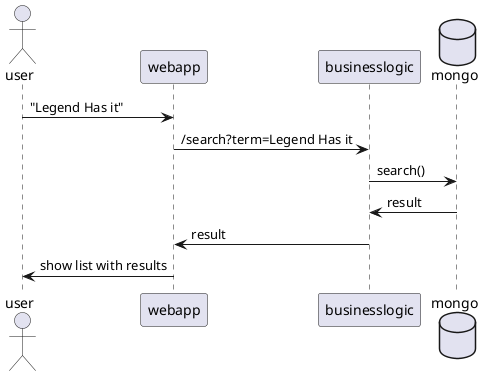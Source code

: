 @startuml Laufzeit_search
actor user
participant webapp
participant businesslogic
database mongo

user -> webapp : "Legend Has it"
webapp -> businesslogic : /search?term=Legend Has it
businesslogic -> mongo : search()
mongo -> businesslogic : result
businesslogic -> webapp : result
webapp -> user : show list with results

@enduml